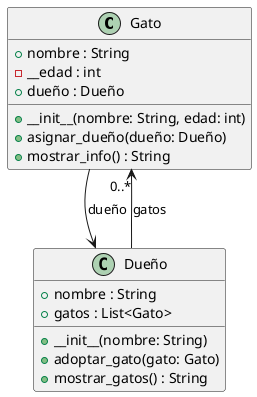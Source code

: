 @startuml

class Gato {
  + nombre : String
  - __edad : int
  + dueño : Dueño
  + __init__(nombre: String, edad: int)
  + asignar_dueño(dueño: Dueño)
  + mostrar_info() : String
}

class Dueño {
  + nombre : String
  + gatos : List<Gato>
  + __init__(nombre: String)
  + adoptar_gato(gato: Gato)
  + mostrar_gatos() : String
}

Gato --> Dueño : dueño
Dueño --> "0..*" Gato : gatos

@enduml
